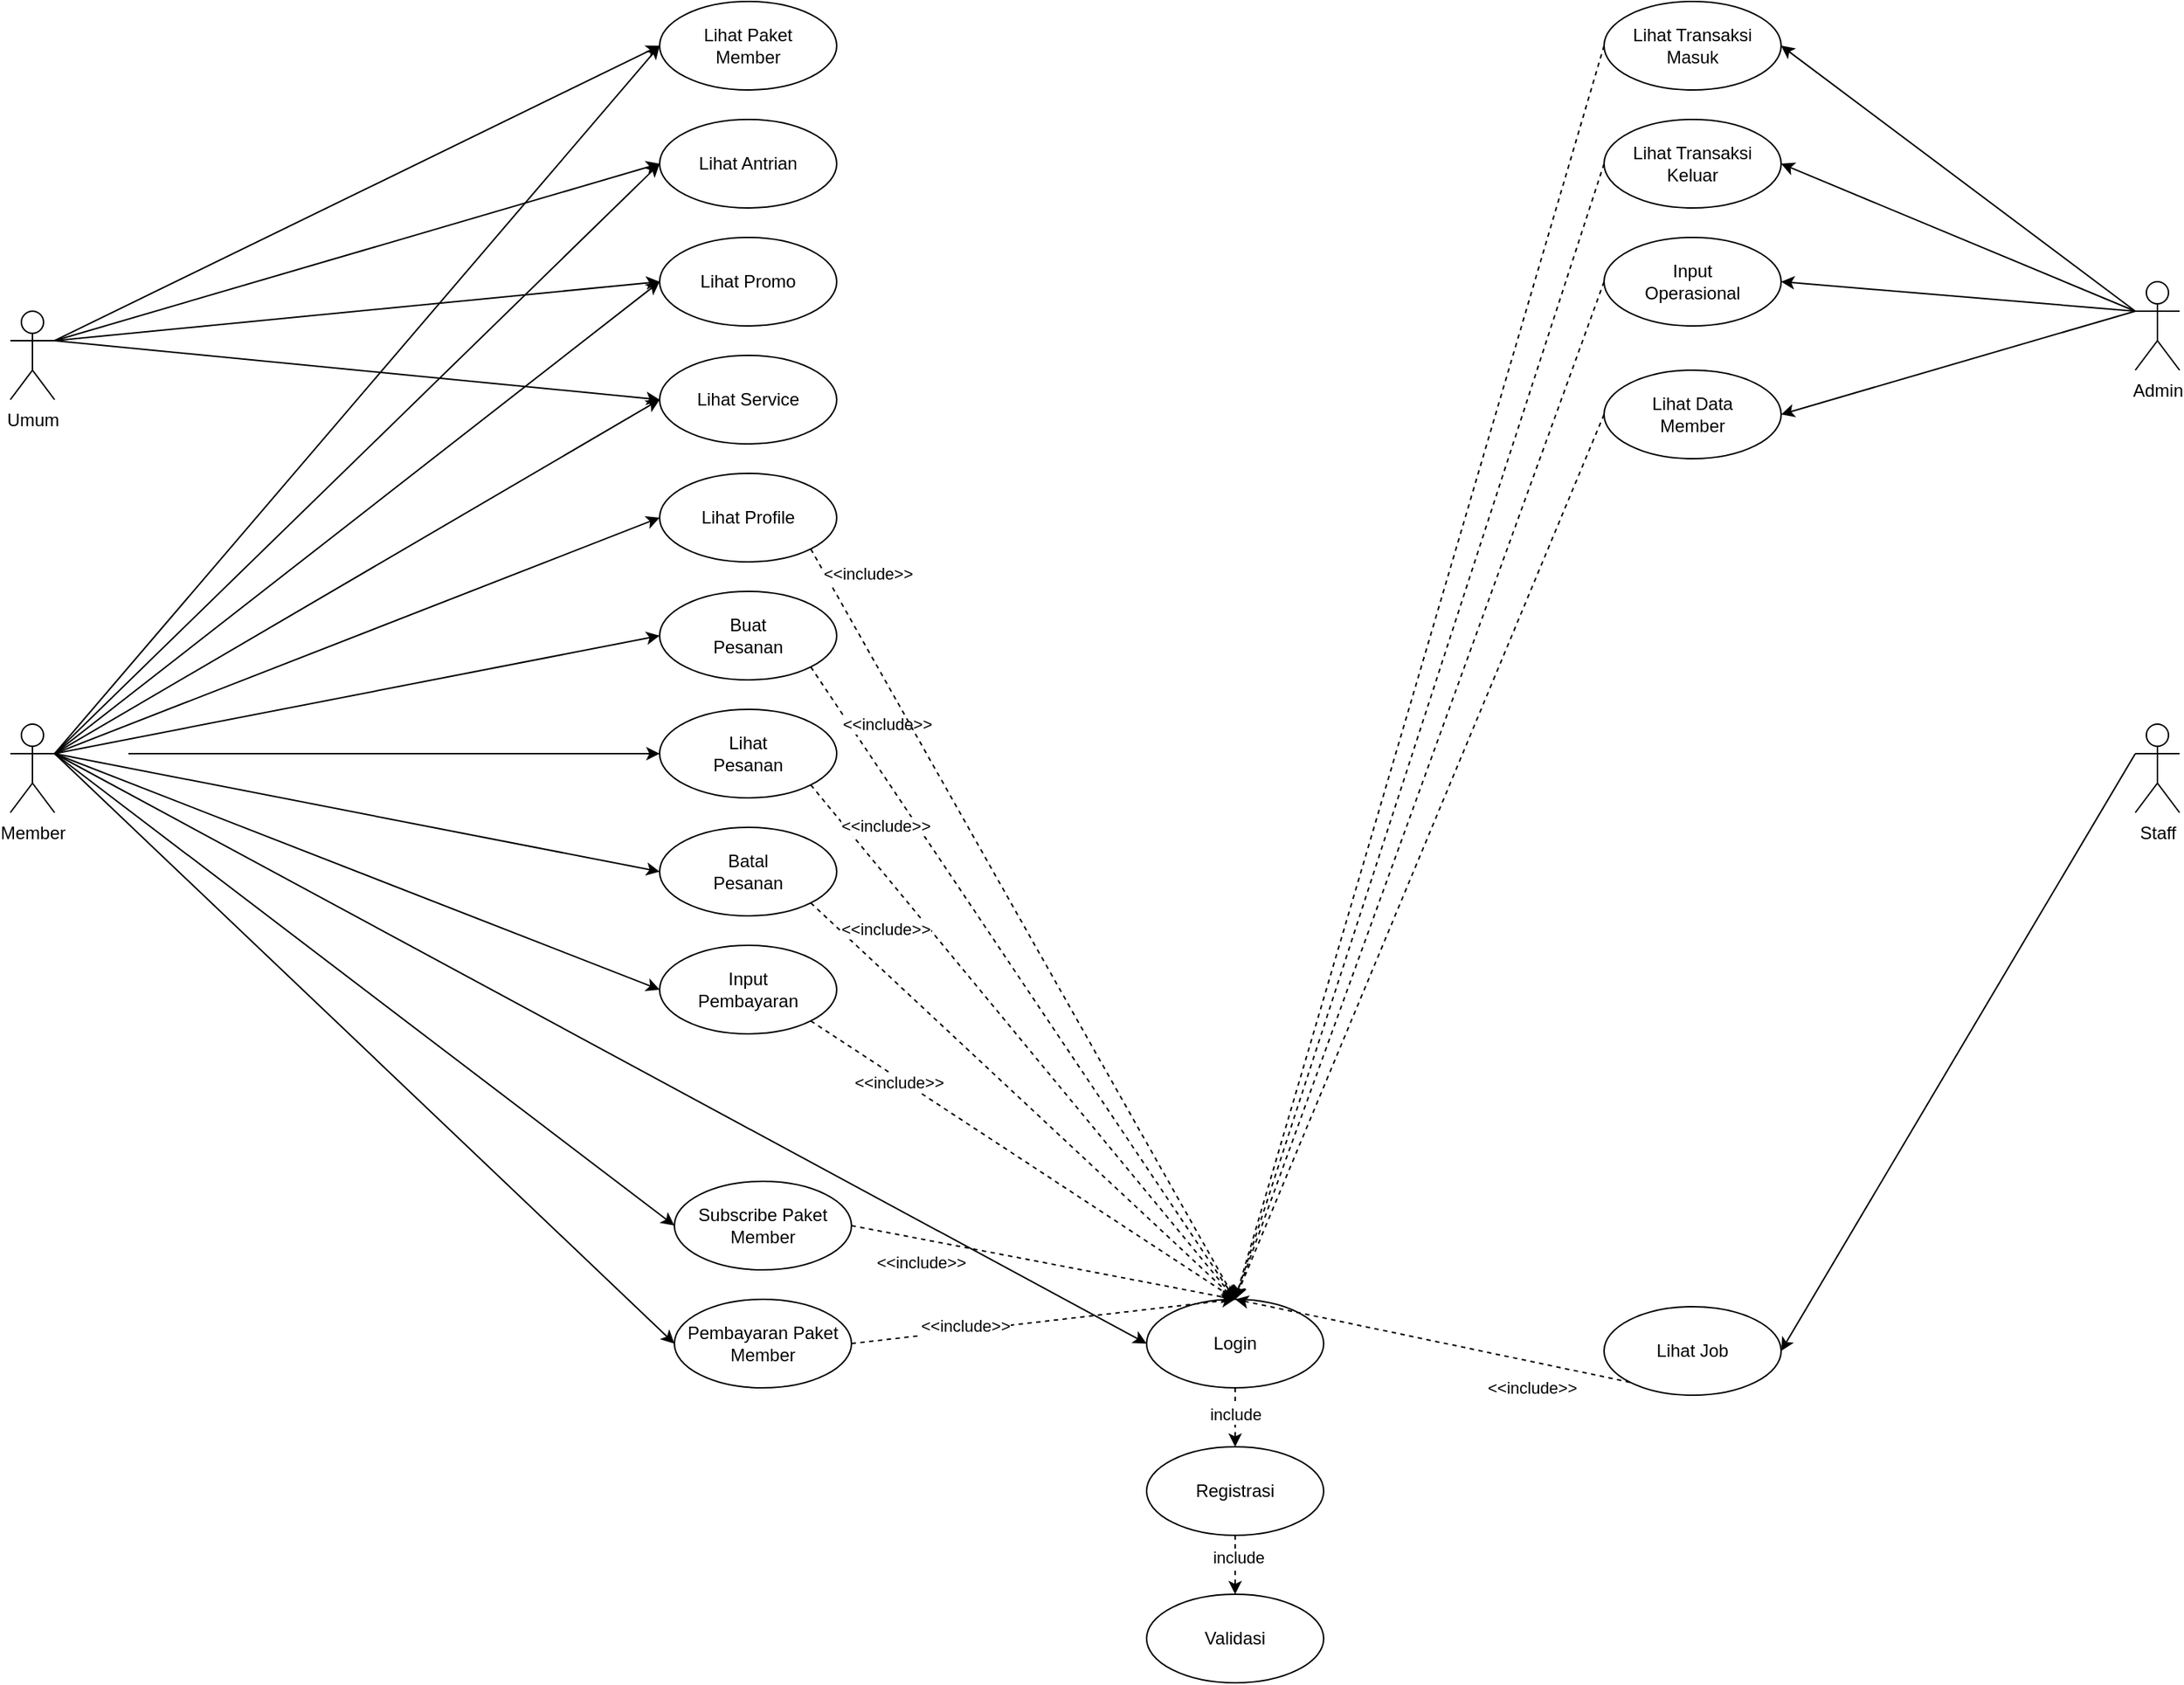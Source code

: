 <mxfile version="22.1.3" type="github">
  <diagram name="Page-1" id="RZWibH-738hVHqYzk8vU">
    <mxGraphModel dx="1369" dy="2006" grid="1" gridSize="10" guides="1" tooltips="1" connect="1" arrows="1" fold="1" page="1" pageScale="1" pageWidth="850" pageHeight="1100" math="0" shadow="0">
      <root>
        <mxCell id="0" />
        <mxCell id="1" parent="0" />
        <mxCell id="k3TqVHNHk5mqW3imNTK8-18" style="rounded=0;orthogonalLoop=1;jettySize=auto;html=1;entryX=0;entryY=0.5;entryDx=0;entryDy=0;" parent="1" target="k3TqVHNHk5mqW3imNTK8-6" edge="1">
          <mxGeometry relative="1" as="geometry">
            <mxPoint x="40" y="260" as="sourcePoint" />
          </mxGeometry>
        </mxCell>
        <mxCell id="k3TqVHNHk5mqW3imNTK8-24" style="rounded=0;orthogonalLoop=1;jettySize=auto;html=1;exitX=1;exitY=0.333;exitDx=0;exitDy=0;exitPerimeter=0;entryX=0;entryY=0.5;entryDx=0;entryDy=0;" parent="1" source="k3TqVHNHk5mqW3imNTK8-1" target="k3TqVHNHk5mqW3imNTK8-16" edge="1">
          <mxGeometry relative="1" as="geometry" />
        </mxCell>
        <mxCell id="k3TqVHNHk5mqW3imNTK8-26" style="rounded=0;orthogonalLoop=1;jettySize=auto;html=1;entryX=0;entryY=0.5;entryDx=0;entryDy=0;" parent="1" target="k3TqVHNHk5mqW3imNTK8-25" edge="1">
          <mxGeometry relative="1" as="geometry">
            <mxPoint x="90" y="260" as="sourcePoint" />
          </mxGeometry>
        </mxCell>
        <mxCell id="k3TqVHNHk5mqW3imNTK8-30" style="rounded=0;orthogonalLoop=1;jettySize=auto;html=1;exitX=1;exitY=0.333;exitDx=0;exitDy=0;exitPerimeter=0;entryX=0;entryY=0.5;entryDx=0;entryDy=0;" parent="1" source="k3TqVHNHk5mqW3imNTK8-1" target="k3TqVHNHk5mqW3imNTK8-29" edge="1">
          <mxGeometry relative="1" as="geometry" />
        </mxCell>
        <mxCell id="k3TqVHNHk5mqW3imNTK8-35" style="rounded=0;orthogonalLoop=1;jettySize=auto;html=1;exitX=1;exitY=0.333;exitDx=0;exitDy=0;exitPerimeter=0;entryX=0;entryY=0.5;entryDx=0;entryDy=0;" parent="1" source="k3TqVHNHk5mqW3imNTK8-1" target="k3TqVHNHk5mqW3imNTK8-33" edge="1">
          <mxGeometry relative="1" as="geometry" />
        </mxCell>
        <mxCell id="k3TqVHNHk5mqW3imNTK8-53" style="rounded=0;orthogonalLoop=1;jettySize=auto;html=1;exitX=1;exitY=0.333;exitDx=0;exitDy=0;exitPerimeter=0;entryX=0;entryY=0.5;entryDx=0;entryDy=0;" parent="1" source="k3TqVHNHk5mqW3imNTK8-1" target="k3TqVHNHk5mqW3imNTK8-52" edge="1">
          <mxGeometry relative="1" as="geometry" />
        </mxCell>
        <mxCell id="k3TqVHNHk5mqW3imNTK8-57" style="rounded=0;orthogonalLoop=1;jettySize=auto;html=1;exitX=1;exitY=0.333;exitDx=0;exitDy=0;exitPerimeter=0;entryX=0;entryY=0.5;entryDx=0;entryDy=0;" parent="1" source="k3TqVHNHk5mqW3imNTK8-1" target="k3TqVHNHk5mqW3imNTK8-56" edge="1">
          <mxGeometry relative="1" as="geometry" />
        </mxCell>
        <mxCell id="k3TqVHNHk5mqW3imNTK8-65" style="rounded=0;orthogonalLoop=1;jettySize=auto;html=1;exitX=1;exitY=0.333;exitDx=0;exitDy=0;exitPerimeter=0;entryX=0;entryY=0.5;entryDx=0;entryDy=0;" parent="1" source="k3TqVHNHk5mqW3imNTK8-1" target="k3TqVHNHk5mqW3imNTK8-63" edge="1">
          <mxGeometry relative="1" as="geometry" />
        </mxCell>
        <mxCell id="k3TqVHNHk5mqW3imNTK8-72" style="rounded=0;orthogonalLoop=1;jettySize=auto;html=1;exitX=1;exitY=0.333;exitDx=0;exitDy=0;exitPerimeter=0;entryX=0;entryY=0.5;entryDx=0;entryDy=0;" parent="1" source="k3TqVHNHk5mqW3imNTK8-1" target="k3TqVHNHk5mqW3imNTK8-69" edge="1">
          <mxGeometry relative="1" as="geometry" />
        </mxCell>
        <mxCell id="k3TqVHNHk5mqW3imNTK8-74" style="rounded=0;orthogonalLoop=1;jettySize=auto;html=1;exitX=1;exitY=0.333;exitDx=0;exitDy=0;exitPerimeter=0;entryX=0;entryY=0.5;entryDx=0;entryDy=0;" parent="1" source="k3TqVHNHk5mqW3imNTK8-1" target="k3TqVHNHk5mqW3imNTK8-73" edge="1">
          <mxGeometry relative="1" as="geometry" />
        </mxCell>
        <mxCell id="k3TqVHNHk5mqW3imNTK8-79" style="rounded=0;orthogonalLoop=1;jettySize=auto;html=1;exitX=1;exitY=0.333;exitDx=0;exitDy=0;exitPerimeter=0;entryX=0;entryY=0.5;entryDx=0;entryDy=0;" parent="1" source="k3TqVHNHk5mqW3imNTK8-1" target="k3TqVHNHk5mqW3imNTK8-78" edge="1">
          <mxGeometry relative="1" as="geometry" />
        </mxCell>
        <mxCell id="k3TqVHNHk5mqW3imNTK8-1" value="Member" style="shape=umlActor;verticalLabelPosition=bottom;verticalAlign=top;html=1;outlineConnect=0;" parent="1" vertex="1">
          <mxGeometry x="10" y="240" width="30" height="60" as="geometry" />
        </mxCell>
        <mxCell id="k3TqVHNHk5mqW3imNTK8-10" value="" style="edgeStyle=orthogonalEdgeStyle;rounded=0;orthogonalLoop=1;jettySize=auto;html=1;dashed=1;" parent="1" source="k3TqVHNHk5mqW3imNTK8-6" target="k3TqVHNHk5mqW3imNTK8-9" edge="1">
          <mxGeometry relative="1" as="geometry" />
        </mxCell>
        <mxCell id="k3TqVHNHk5mqW3imNTK8-11" value="&lt;div&gt;include&lt;/div&gt;" style="edgeLabel;html=1;align=center;verticalAlign=middle;resizable=0;points=[];" parent="k3TqVHNHk5mqW3imNTK8-10" vertex="1" connectable="0">
          <mxGeometry x="-0.129" relative="1" as="geometry">
            <mxPoint as="offset" />
          </mxGeometry>
        </mxCell>
        <mxCell id="k3TqVHNHk5mqW3imNTK8-6" value="Login" style="ellipse;whiteSpace=wrap;html=1;" parent="1" vertex="1">
          <mxGeometry x="780" y="630" width="120" height="60" as="geometry" />
        </mxCell>
        <mxCell id="k3TqVHNHk5mqW3imNTK8-13" value="" style="edgeStyle=orthogonalEdgeStyle;rounded=0;orthogonalLoop=1;jettySize=auto;html=1;dashed=1;" parent="1" source="k3TqVHNHk5mqW3imNTK8-9" target="k3TqVHNHk5mqW3imNTK8-12" edge="1">
          <mxGeometry relative="1" as="geometry" />
        </mxCell>
        <mxCell id="k3TqVHNHk5mqW3imNTK8-14" value="include" style="edgeLabel;html=1;align=center;verticalAlign=middle;resizable=0;points=[];" parent="k3TqVHNHk5mqW3imNTK8-13" vertex="1" connectable="0">
          <mxGeometry x="-0.254" y="2" relative="1" as="geometry">
            <mxPoint as="offset" />
          </mxGeometry>
        </mxCell>
        <mxCell id="k3TqVHNHk5mqW3imNTK8-9" value="Registrasi" style="ellipse;whiteSpace=wrap;html=1;" parent="1" vertex="1">
          <mxGeometry x="780" y="730" width="120" height="60" as="geometry" />
        </mxCell>
        <mxCell id="k3TqVHNHk5mqW3imNTK8-12" value="Validasi" style="ellipse;whiteSpace=wrap;html=1;" parent="1" vertex="1">
          <mxGeometry x="780" y="830" width="120" height="60" as="geometry" />
        </mxCell>
        <mxCell id="k3TqVHNHk5mqW3imNTK8-41" style="rounded=0;orthogonalLoop=1;jettySize=auto;html=1;exitX=1;exitY=1;exitDx=0;exitDy=0;entryX=0.5;entryY=0;entryDx=0;entryDy=0;dashed=1;" parent="1" source="k3TqVHNHk5mqW3imNTK8-16" target="k3TqVHNHk5mqW3imNTK8-6" edge="1">
          <mxGeometry relative="1" as="geometry" />
        </mxCell>
        <mxCell id="k3TqVHNHk5mqW3imNTK8-46" value="&amp;lt;&amp;lt;include&amp;gt;&amp;gt;" style="edgeLabel;html=1;align=center;verticalAlign=middle;resizable=0;points=[];" parent="k3TqVHNHk5mqW3imNTK8-41" vertex="1" connectable="0">
          <mxGeometry x="-0.733" y="4" relative="1" as="geometry">
            <mxPoint x="10" y="-17" as="offset" />
          </mxGeometry>
        </mxCell>
        <mxCell id="k3TqVHNHk5mqW3imNTK8-16" value="&lt;div&gt;Buat&lt;/div&gt;&lt;div&gt;Pesanan&lt;br&gt;&lt;/div&gt;" style="ellipse;whiteSpace=wrap;html=1;" parent="1" vertex="1">
          <mxGeometry x="450" y="150" width="120" height="60" as="geometry" />
        </mxCell>
        <mxCell id="k3TqVHNHk5mqW3imNTK8-42" style="rounded=0;orthogonalLoop=1;jettySize=auto;html=1;exitX=1;exitY=1;exitDx=0;exitDy=0;entryX=0.5;entryY=0;entryDx=0;entryDy=0;dashed=1;" parent="1" source="k3TqVHNHk5mqW3imNTK8-25" target="k3TqVHNHk5mqW3imNTK8-6" edge="1">
          <mxGeometry relative="1" as="geometry" />
        </mxCell>
        <mxCell id="k3TqVHNHk5mqW3imNTK8-45" value="&amp;lt;&amp;lt;include&amp;gt;&amp;gt;" style="edgeLabel;html=1;align=center;verticalAlign=middle;resizable=0;points=[];" parent="k3TqVHNHk5mqW3imNTK8-42" vertex="1" connectable="0">
          <mxGeometry x="-0.7" y="2" relative="1" as="geometry">
            <mxPoint x="6" y="-24" as="offset" />
          </mxGeometry>
        </mxCell>
        <mxCell id="k3TqVHNHk5mqW3imNTK8-25" value="&lt;div&gt;Lihat&lt;/div&gt;&lt;div&gt;Pesanan&lt;br&gt;&lt;/div&gt;" style="ellipse;whiteSpace=wrap;html=1;" parent="1" vertex="1">
          <mxGeometry x="450" y="230" width="120" height="60" as="geometry" />
        </mxCell>
        <mxCell id="k3TqVHNHk5mqW3imNTK8-43" style="rounded=0;orthogonalLoop=1;jettySize=auto;html=1;exitX=1;exitY=1;exitDx=0;exitDy=0;entryX=0.5;entryY=0;entryDx=0;entryDy=0;dashed=1;" parent="1" source="k3TqVHNHk5mqW3imNTK8-29" target="k3TqVHNHk5mqW3imNTK8-6" edge="1">
          <mxGeometry relative="1" as="geometry" />
        </mxCell>
        <mxCell id="k3TqVHNHk5mqW3imNTK8-44" value="&amp;lt;&amp;lt;include&amp;gt;&amp;gt;" style="edgeLabel;html=1;align=center;verticalAlign=middle;resizable=0;points=[];" parent="k3TqVHNHk5mqW3imNTK8-43" vertex="1" connectable="0">
          <mxGeometry x="-0.611" y="3" relative="1" as="geometry">
            <mxPoint x="-8" y="-33" as="offset" />
          </mxGeometry>
        </mxCell>
        <mxCell id="k3TqVHNHk5mqW3imNTK8-29" value="&lt;div&gt;Batal&lt;/div&gt;&lt;div&gt;Pesanan&lt;br&gt;&lt;/div&gt;" style="ellipse;whiteSpace=wrap;html=1;" parent="1" vertex="1">
          <mxGeometry x="450" y="310" width="120" height="60" as="geometry" />
        </mxCell>
        <mxCell id="k3TqVHNHk5mqW3imNTK8-40" style="rounded=0;orthogonalLoop=1;jettySize=auto;html=1;exitX=1;exitY=1;exitDx=0;exitDy=0;entryX=0.5;entryY=0;entryDx=0;entryDy=0;dashed=1;" parent="1" source="k3TqVHNHk5mqW3imNTK8-33" target="k3TqVHNHk5mqW3imNTK8-6" edge="1">
          <mxGeometry relative="1" as="geometry" />
        </mxCell>
        <mxCell id="k3TqVHNHk5mqW3imNTK8-47" value="&amp;lt;&amp;lt;include&amp;gt;&amp;gt;" style="edgeLabel;html=1;align=center;verticalAlign=middle;resizable=0;points=[];" parent="k3TqVHNHk5mqW3imNTK8-40" vertex="1" connectable="0">
          <mxGeometry x="-0.782" y="2" relative="1" as="geometry">
            <mxPoint x="5" y="-38" as="offset" />
          </mxGeometry>
        </mxCell>
        <mxCell id="k3TqVHNHk5mqW3imNTK8-33" value="Lihat Profile" style="ellipse;whiteSpace=wrap;html=1;" parent="1" vertex="1">
          <mxGeometry x="450" y="70" width="120" height="60" as="geometry" />
        </mxCell>
        <mxCell id="k3TqVHNHk5mqW3imNTK8-50" style="rounded=0;orthogonalLoop=1;jettySize=auto;html=1;exitX=1;exitY=1;exitDx=0;exitDy=0;entryX=0.5;entryY=0;entryDx=0;entryDy=0;dashed=1;" parent="1" source="k3TqVHNHk5mqW3imNTK8-48" target="k3TqVHNHk5mqW3imNTK8-6" edge="1">
          <mxGeometry relative="1" as="geometry" />
        </mxCell>
        <mxCell id="k3TqVHNHk5mqW3imNTK8-51" value="&amp;lt;&amp;lt;include&amp;gt;&amp;gt;" style="edgeLabel;html=1;align=center;verticalAlign=middle;resizable=0;points=[];" parent="k3TqVHNHk5mqW3imNTK8-50" vertex="1" connectable="0">
          <mxGeometry x="-0.582" y="-2" relative="1" as="geometry">
            <mxPoint as="offset" />
          </mxGeometry>
        </mxCell>
        <mxCell id="k3TqVHNHk5mqW3imNTK8-48" value="&lt;div&gt;Input&lt;/div&gt;&lt;div&gt;Pembayaran&lt;br&gt;&lt;/div&gt;" style="ellipse;whiteSpace=wrap;html=1;" parent="1" vertex="1">
          <mxGeometry x="450" y="390" width="120" height="60" as="geometry" />
        </mxCell>
        <mxCell id="k3TqVHNHk5mqW3imNTK8-49" style="rounded=0;orthogonalLoop=1;jettySize=auto;html=1;exitX=1;exitY=0.333;exitDx=0;exitDy=0;exitPerimeter=0;entryX=0;entryY=0.5;entryDx=0;entryDy=0;" parent="1" source="k3TqVHNHk5mqW3imNTK8-1" target="k3TqVHNHk5mqW3imNTK8-48" edge="1">
          <mxGeometry relative="1" as="geometry" />
        </mxCell>
        <mxCell id="k3TqVHNHk5mqW3imNTK8-52" value="Lihat Service" style="ellipse;whiteSpace=wrap;html=1;" parent="1" vertex="1">
          <mxGeometry x="450" y="-10" width="120" height="60" as="geometry" />
        </mxCell>
        <mxCell id="k3TqVHNHk5mqW3imNTK8-56" value="Lihat Promo" style="ellipse;whiteSpace=wrap;html=1;" parent="1" vertex="1">
          <mxGeometry x="450" y="-90" width="120" height="60" as="geometry" />
        </mxCell>
        <mxCell id="k3TqVHNHk5mqW3imNTK8-61" style="rounded=0;orthogonalLoop=1;jettySize=auto;html=1;exitX=1;exitY=0.333;exitDx=0;exitDy=0;exitPerimeter=0;entryX=0;entryY=0.5;entryDx=0;entryDy=0;" parent="1" source="k3TqVHNHk5mqW3imNTK8-60" target="k3TqVHNHk5mqW3imNTK8-56" edge="1">
          <mxGeometry relative="1" as="geometry" />
        </mxCell>
        <mxCell id="k3TqVHNHk5mqW3imNTK8-62" style="rounded=0;orthogonalLoop=1;jettySize=auto;html=1;exitX=1;exitY=0.333;exitDx=0;exitDy=0;exitPerimeter=0;entryX=0;entryY=0.5;entryDx=0;entryDy=0;" parent="1" source="k3TqVHNHk5mqW3imNTK8-60" target="k3TqVHNHk5mqW3imNTK8-52" edge="1">
          <mxGeometry relative="1" as="geometry" />
        </mxCell>
        <mxCell id="k3TqVHNHk5mqW3imNTK8-64" style="rounded=0;orthogonalLoop=1;jettySize=auto;html=1;exitX=1;exitY=0.333;exitDx=0;exitDy=0;exitPerimeter=0;entryX=0;entryY=0.5;entryDx=0;entryDy=0;" parent="1" source="k3TqVHNHk5mqW3imNTK8-60" target="k3TqVHNHk5mqW3imNTK8-63" edge="1">
          <mxGeometry relative="1" as="geometry" />
        </mxCell>
        <mxCell id="k3TqVHNHk5mqW3imNTK8-70" style="rounded=0;orthogonalLoop=1;jettySize=auto;html=1;exitX=1;exitY=0.333;exitDx=0;exitDy=0;exitPerimeter=0;entryX=0;entryY=0.5;entryDx=0;entryDy=0;" parent="1" source="k3TqVHNHk5mqW3imNTK8-60" target="k3TqVHNHk5mqW3imNTK8-69" edge="1">
          <mxGeometry relative="1" as="geometry" />
        </mxCell>
        <mxCell id="k3TqVHNHk5mqW3imNTK8-60" value="Umum" style="shape=umlActor;verticalLabelPosition=bottom;verticalAlign=top;html=1;outlineConnect=0;" parent="1" vertex="1">
          <mxGeometry x="10" y="-40" width="30" height="60" as="geometry" />
        </mxCell>
        <mxCell id="k3TqVHNHk5mqW3imNTK8-63" value="Lihat Antrian" style="ellipse;whiteSpace=wrap;html=1;" parent="1" vertex="1">
          <mxGeometry x="450" y="-170" width="120" height="60" as="geometry" />
        </mxCell>
        <mxCell id="k3TqVHNHk5mqW3imNTK8-69" value="&lt;div&gt;Lihat Paket&lt;/div&gt;&lt;div&gt;Member&lt;br&gt;&lt;/div&gt;" style="ellipse;whiteSpace=wrap;html=1;" parent="1" vertex="1">
          <mxGeometry x="450" y="-250" width="120" height="60" as="geometry" />
        </mxCell>
        <mxCell id="k3TqVHNHk5mqW3imNTK8-75" style="rounded=0;orthogonalLoop=1;jettySize=auto;html=1;exitX=1;exitY=0.5;exitDx=0;exitDy=0;dashed=1;entryX=0.5;entryY=0;entryDx=0;entryDy=0;" parent="1" source="k3TqVHNHk5mqW3imNTK8-73" target="k3TqVHNHk5mqW3imNTK8-6" edge="1">
          <mxGeometry relative="1" as="geometry" />
        </mxCell>
        <mxCell id="k3TqVHNHk5mqW3imNTK8-76" value="&amp;lt;&amp;lt;include&amp;gt;&amp;gt;" style="edgeLabel;html=1;align=center;verticalAlign=middle;resizable=0;points=[];" parent="k3TqVHNHk5mqW3imNTK8-75" vertex="1" connectable="0">
          <mxGeometry x="-0.353" y="-2" relative="1" as="geometry">
            <mxPoint x="-37" y="7" as="offset" />
          </mxGeometry>
        </mxCell>
        <mxCell id="k3TqVHNHk5mqW3imNTK8-73" value="&lt;div&gt;Subscribe Paket&lt;/div&gt;&lt;div&gt;Member&lt;/div&gt;" style="ellipse;whiteSpace=wrap;html=1;" parent="1" vertex="1">
          <mxGeometry x="460" y="550" width="120" height="60" as="geometry" />
        </mxCell>
        <mxCell id="k3TqVHNHk5mqW3imNTK8-80" style="rounded=0;orthogonalLoop=1;jettySize=auto;html=1;exitX=1;exitY=0.5;exitDx=0;exitDy=0;entryX=0.5;entryY=0;entryDx=0;entryDy=0;dashed=1;" parent="1" source="k3TqVHNHk5mqW3imNTK8-78" target="k3TqVHNHk5mqW3imNTK8-6" edge="1">
          <mxGeometry relative="1" as="geometry" />
        </mxCell>
        <mxCell id="k3TqVHNHk5mqW3imNTK8-81" value="&amp;lt;&amp;lt;include&amp;gt;&amp;gt;" style="edgeLabel;html=1;align=center;verticalAlign=middle;resizable=0;points=[];" parent="k3TqVHNHk5mqW3imNTK8-80" vertex="1" connectable="0">
          <mxGeometry x="-0.408" y="3" relative="1" as="geometry">
            <mxPoint as="offset" />
          </mxGeometry>
        </mxCell>
        <mxCell id="k3TqVHNHk5mqW3imNTK8-78" value="&lt;div&gt;Pembayaran Paket&lt;/div&gt;&lt;div&gt;Member&lt;/div&gt;" style="ellipse;whiteSpace=wrap;html=1;" parent="1" vertex="1">
          <mxGeometry x="460" y="630" width="120" height="60" as="geometry" />
        </mxCell>
        <mxCell id="hbDmPjfFOQGGygIN4OG3-6" style="rounded=0;orthogonalLoop=1;jettySize=auto;html=1;exitX=0;exitY=0.333;exitDx=0;exitDy=0;exitPerimeter=0;entryX=1;entryY=0.5;entryDx=0;entryDy=0;" edge="1" parent="1" source="hbDmPjfFOQGGygIN4OG3-4" target="hbDmPjfFOQGGygIN4OG3-5">
          <mxGeometry relative="1" as="geometry" />
        </mxCell>
        <mxCell id="hbDmPjfFOQGGygIN4OG3-4" value="&lt;div&gt;Staff&lt;/div&gt;" style="shape=umlActor;verticalLabelPosition=bottom;verticalAlign=top;html=1;outlineConnect=0;" vertex="1" parent="1">
          <mxGeometry x="1450" y="240" width="30" height="60" as="geometry" />
        </mxCell>
        <mxCell id="hbDmPjfFOQGGygIN4OG3-7" style="rounded=0;orthogonalLoop=1;jettySize=auto;html=1;exitX=0;exitY=1;exitDx=0;exitDy=0;entryX=0.5;entryY=0;entryDx=0;entryDy=0;dashed=1;" edge="1" parent="1" source="hbDmPjfFOQGGygIN4OG3-5" target="k3TqVHNHk5mqW3imNTK8-6">
          <mxGeometry relative="1" as="geometry" />
        </mxCell>
        <mxCell id="hbDmPjfFOQGGygIN4OG3-8" value="&amp;lt;&amp;lt;include&amp;gt;&amp;gt;" style="edgeLabel;html=1;align=center;verticalAlign=middle;resizable=0;points=[];" vertex="1" connectable="0" parent="hbDmPjfFOQGGygIN4OG3-7">
          <mxGeometry x="-0.891" y="3" relative="1" as="geometry">
            <mxPoint x="-52" y="4" as="offset" />
          </mxGeometry>
        </mxCell>
        <mxCell id="hbDmPjfFOQGGygIN4OG3-5" value="Lihat Job" style="ellipse;whiteSpace=wrap;html=1;" vertex="1" parent="1">
          <mxGeometry x="1090" y="635" width="120" height="60" as="geometry" />
        </mxCell>
        <mxCell id="hbDmPjfFOQGGygIN4OG3-11" style="rounded=0;orthogonalLoop=1;jettySize=auto;html=1;exitX=0;exitY=0.333;exitDx=0;exitDy=0;exitPerimeter=0;entryX=1;entryY=0.5;entryDx=0;entryDy=0;" edge="1" parent="1" source="hbDmPjfFOQGGygIN4OG3-9" target="hbDmPjfFOQGGygIN4OG3-10">
          <mxGeometry relative="1" as="geometry" />
        </mxCell>
        <mxCell id="hbDmPjfFOQGGygIN4OG3-14" style="rounded=0;orthogonalLoop=1;jettySize=auto;html=1;exitX=0;exitY=0.333;exitDx=0;exitDy=0;exitPerimeter=0;entryX=1;entryY=0.5;entryDx=0;entryDy=0;" edge="1" parent="1" source="hbDmPjfFOQGGygIN4OG3-9" target="hbDmPjfFOQGGygIN4OG3-13">
          <mxGeometry relative="1" as="geometry" />
        </mxCell>
        <mxCell id="hbDmPjfFOQGGygIN4OG3-17" style="rounded=0;orthogonalLoop=1;jettySize=auto;html=1;exitX=0;exitY=0.333;exitDx=0;exitDy=0;exitPerimeter=0;entryX=1;entryY=0.5;entryDx=0;entryDy=0;" edge="1" parent="1" source="hbDmPjfFOQGGygIN4OG3-9" target="hbDmPjfFOQGGygIN4OG3-16">
          <mxGeometry relative="1" as="geometry" />
        </mxCell>
        <mxCell id="hbDmPjfFOQGGygIN4OG3-20" style="rounded=0;orthogonalLoop=1;jettySize=auto;html=1;exitX=0;exitY=0.333;exitDx=0;exitDy=0;exitPerimeter=0;entryX=1;entryY=0.5;entryDx=0;entryDy=0;" edge="1" parent="1" source="hbDmPjfFOQGGygIN4OG3-9" target="hbDmPjfFOQGGygIN4OG3-19">
          <mxGeometry relative="1" as="geometry" />
        </mxCell>
        <mxCell id="hbDmPjfFOQGGygIN4OG3-9" value="&lt;div&gt;Admin&lt;/div&gt;&lt;div&gt;&lt;br&gt;&lt;/div&gt;" style="shape=umlActor;verticalLabelPosition=bottom;verticalAlign=top;html=1;outlineConnect=0;" vertex="1" parent="1">
          <mxGeometry x="1450" y="-60" width="30" height="60" as="geometry" />
        </mxCell>
        <mxCell id="hbDmPjfFOQGGygIN4OG3-12" style="rounded=0;orthogonalLoop=1;jettySize=auto;html=1;exitX=0;exitY=0.5;exitDx=0;exitDy=0;entryX=0.5;entryY=0;entryDx=0;entryDy=0;dashed=1;" edge="1" parent="1" source="hbDmPjfFOQGGygIN4OG3-10" target="k3TqVHNHk5mqW3imNTK8-6">
          <mxGeometry relative="1" as="geometry" />
        </mxCell>
        <mxCell id="hbDmPjfFOQGGygIN4OG3-10" value="&lt;div&gt;Lihat Transaksi&lt;/div&gt;&lt;div&gt;Masuk&lt;br&gt;&lt;/div&gt;" style="ellipse;whiteSpace=wrap;html=1;" vertex="1" parent="1">
          <mxGeometry x="1090" y="-250" width="120" height="60" as="geometry" />
        </mxCell>
        <mxCell id="hbDmPjfFOQGGygIN4OG3-15" style="rounded=0;orthogonalLoop=1;jettySize=auto;html=1;exitX=0;exitY=0.5;exitDx=0;exitDy=0;entryX=0.5;entryY=0;entryDx=0;entryDy=0;dashed=1;" edge="1" parent="1" source="hbDmPjfFOQGGygIN4OG3-13" target="k3TqVHNHk5mqW3imNTK8-6">
          <mxGeometry relative="1" as="geometry" />
        </mxCell>
        <mxCell id="hbDmPjfFOQGGygIN4OG3-13" value="&lt;div&gt;Lihat Transaksi&lt;/div&gt;&lt;div&gt;Keluar&lt;br&gt;&lt;/div&gt;" style="ellipse;whiteSpace=wrap;html=1;" vertex="1" parent="1">
          <mxGeometry x="1090" y="-170" width="120" height="60" as="geometry" />
        </mxCell>
        <mxCell id="hbDmPjfFOQGGygIN4OG3-18" style="rounded=0;orthogonalLoop=1;jettySize=auto;html=1;exitX=0;exitY=0.5;exitDx=0;exitDy=0;entryX=0.5;entryY=0;entryDx=0;entryDy=0;dashed=1;" edge="1" parent="1" source="hbDmPjfFOQGGygIN4OG3-16" target="k3TqVHNHk5mqW3imNTK8-6">
          <mxGeometry relative="1" as="geometry" />
        </mxCell>
        <mxCell id="hbDmPjfFOQGGygIN4OG3-16" value="&lt;div&gt;Input&lt;/div&gt;&lt;div&gt;Operasional&lt;br&gt;&lt;/div&gt;" style="ellipse;whiteSpace=wrap;html=1;" vertex="1" parent="1">
          <mxGeometry x="1090" y="-90" width="120" height="60" as="geometry" />
        </mxCell>
        <mxCell id="hbDmPjfFOQGGygIN4OG3-21" style="rounded=0;orthogonalLoop=1;jettySize=auto;html=1;exitX=0;exitY=0.5;exitDx=0;exitDy=0;entryX=0.5;entryY=0;entryDx=0;entryDy=0;dashed=1;" edge="1" parent="1" source="hbDmPjfFOQGGygIN4OG3-19" target="k3TqVHNHk5mqW3imNTK8-6">
          <mxGeometry relative="1" as="geometry" />
        </mxCell>
        <mxCell id="hbDmPjfFOQGGygIN4OG3-19" value="&lt;div&gt;Lihat Data&lt;/div&gt;&lt;div&gt;Member&lt;br&gt;&lt;/div&gt;" style="ellipse;whiteSpace=wrap;html=1;" vertex="1" parent="1">
          <mxGeometry x="1090" width="120" height="60" as="geometry" />
        </mxCell>
      </root>
    </mxGraphModel>
  </diagram>
</mxfile>
